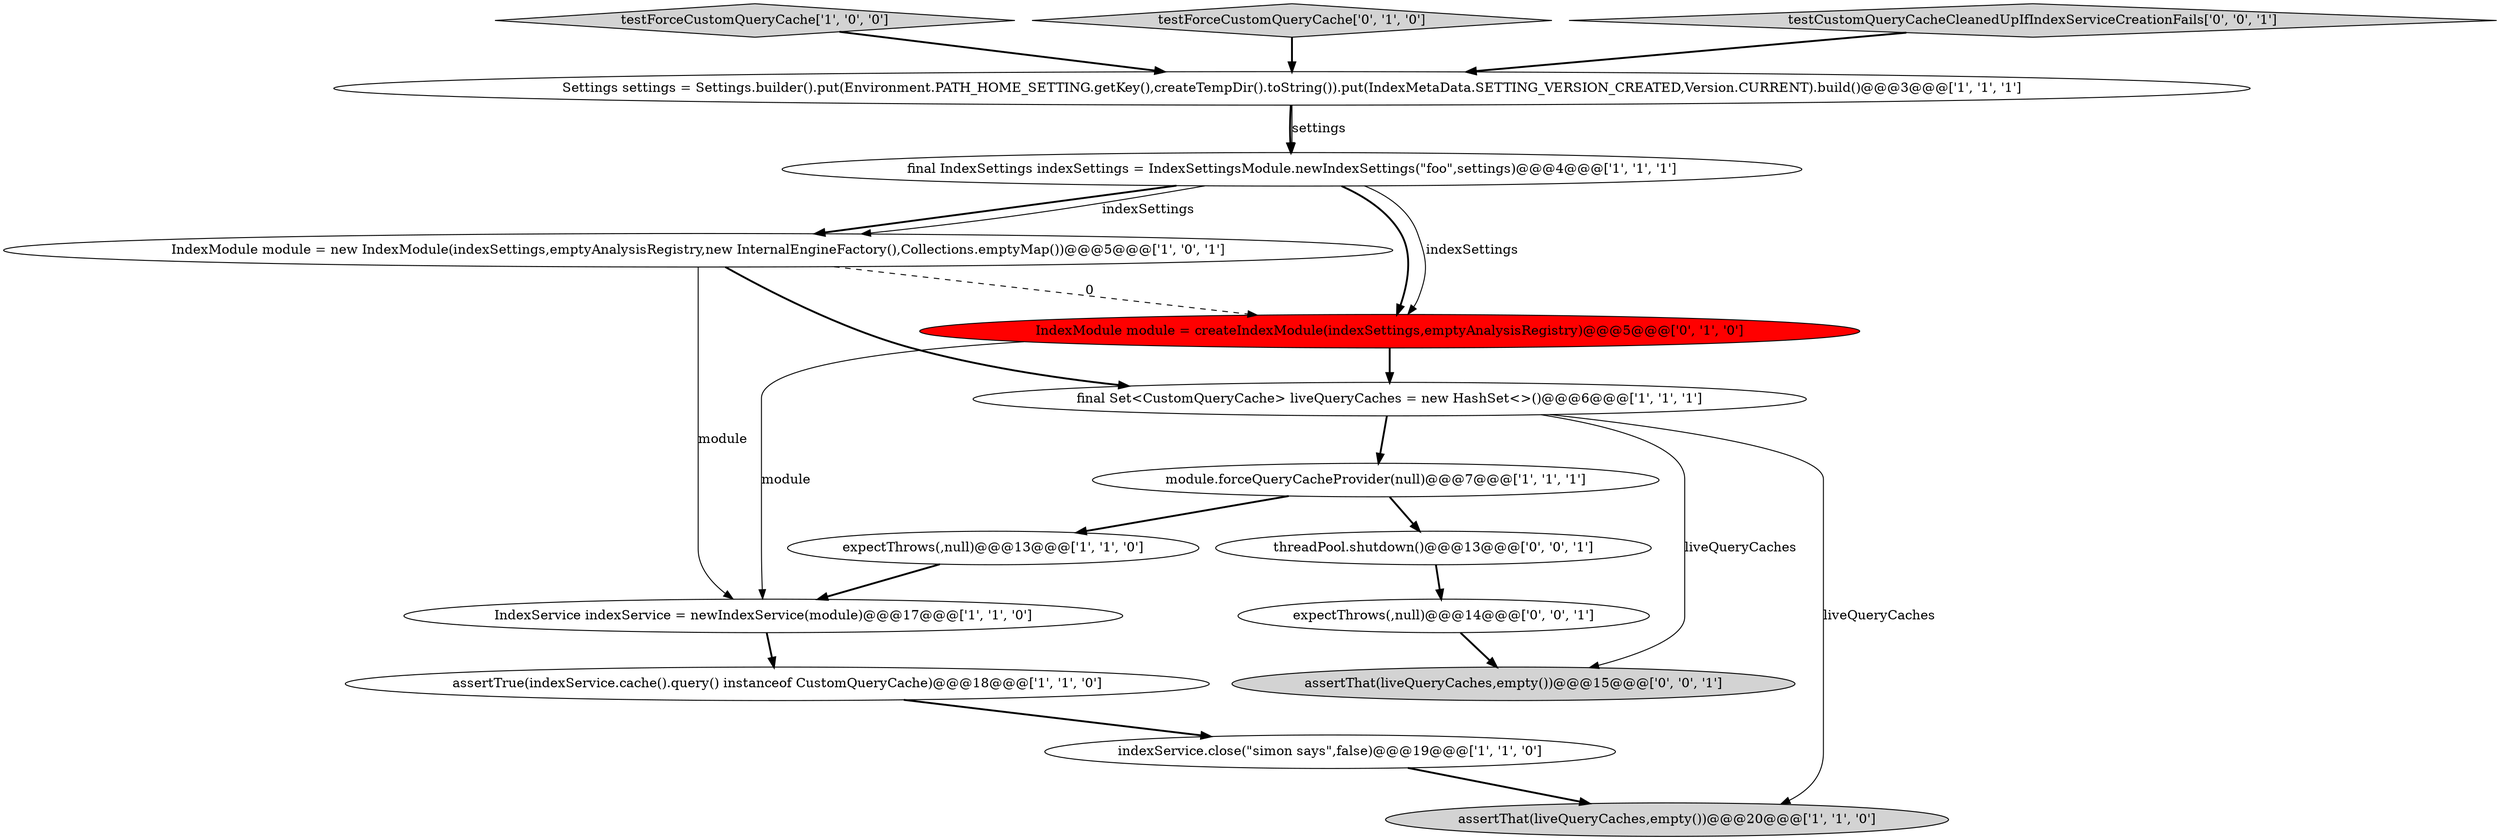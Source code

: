 digraph {
16 [style = filled, label = "assertThat(liveQueryCaches,empty())@@@15@@@['0', '0', '1']", fillcolor = lightgray, shape = ellipse image = "AAA0AAABBB3BBB"];
3 [style = filled, label = "indexService.close(\"simon says\",false)@@@19@@@['1', '1', '0']", fillcolor = white, shape = ellipse image = "AAA0AAABBB1BBB"];
0 [style = filled, label = "testForceCustomQueryCache['1', '0', '0']", fillcolor = lightgray, shape = diamond image = "AAA0AAABBB1BBB"];
7 [style = filled, label = "final IndexSettings indexSettings = IndexSettingsModule.newIndexSettings(\"foo\",settings)@@@4@@@['1', '1', '1']", fillcolor = white, shape = ellipse image = "AAA0AAABBB1BBB"];
14 [style = filled, label = "expectThrows(,null)@@@14@@@['0', '0', '1']", fillcolor = white, shape = ellipse image = "AAA0AAABBB3BBB"];
5 [style = filled, label = "Settings settings = Settings.builder().put(Environment.PATH_HOME_SETTING.getKey(),createTempDir().toString()).put(IndexMetaData.SETTING_VERSION_CREATED,Version.CURRENT).build()@@@3@@@['1', '1', '1']", fillcolor = white, shape = ellipse image = "AAA0AAABBB1BBB"];
9 [style = filled, label = "module.forceQueryCacheProvider(null)@@@7@@@['1', '1', '1']", fillcolor = white, shape = ellipse image = "AAA0AAABBB1BBB"];
1 [style = filled, label = "expectThrows(,null)@@@13@@@['1', '1', '0']", fillcolor = white, shape = ellipse image = "AAA0AAABBB1BBB"];
2 [style = filled, label = "IndexService indexService = newIndexService(module)@@@17@@@['1', '1', '0']", fillcolor = white, shape = ellipse image = "AAA0AAABBB1BBB"];
15 [style = filled, label = "threadPool.shutdown()@@@13@@@['0', '0', '1']", fillcolor = white, shape = ellipse image = "AAA0AAABBB3BBB"];
6 [style = filled, label = "final Set<CustomQueryCache> liveQueryCaches = new HashSet<>()@@@6@@@['1', '1', '1']", fillcolor = white, shape = ellipse image = "AAA0AAABBB1BBB"];
4 [style = filled, label = "assertThat(liveQueryCaches,empty())@@@20@@@['1', '1', '0']", fillcolor = lightgray, shape = ellipse image = "AAA0AAABBB1BBB"];
10 [style = filled, label = "assertTrue(indexService.cache().query() instanceof CustomQueryCache)@@@18@@@['1', '1', '0']", fillcolor = white, shape = ellipse image = "AAA0AAABBB1BBB"];
12 [style = filled, label = "testForceCustomQueryCache['0', '1', '0']", fillcolor = lightgray, shape = diamond image = "AAA0AAABBB2BBB"];
13 [style = filled, label = "testCustomQueryCacheCleanedUpIfIndexServiceCreationFails['0', '0', '1']", fillcolor = lightgray, shape = diamond image = "AAA0AAABBB3BBB"];
8 [style = filled, label = "IndexModule module = new IndexModule(indexSettings,emptyAnalysisRegistry,new InternalEngineFactory(),Collections.emptyMap())@@@5@@@['1', '0', '1']", fillcolor = white, shape = ellipse image = "AAA0AAABBB1BBB"];
11 [style = filled, label = "IndexModule module = createIndexModule(indexSettings,emptyAnalysisRegistry)@@@5@@@['0', '1', '0']", fillcolor = red, shape = ellipse image = "AAA1AAABBB2BBB"];
14->16 [style = bold, label=""];
7->11 [style = bold, label=""];
12->5 [style = bold, label=""];
8->2 [style = solid, label="module"];
7->11 [style = solid, label="indexSettings"];
15->14 [style = bold, label=""];
11->6 [style = bold, label=""];
10->3 [style = bold, label=""];
8->6 [style = bold, label=""];
7->8 [style = bold, label=""];
2->10 [style = bold, label=""];
3->4 [style = bold, label=""];
6->4 [style = solid, label="liveQueryCaches"];
6->16 [style = solid, label="liveQueryCaches"];
9->15 [style = bold, label=""];
7->8 [style = solid, label="indexSettings"];
13->5 [style = bold, label=""];
5->7 [style = bold, label=""];
1->2 [style = bold, label=""];
6->9 [style = bold, label=""];
9->1 [style = bold, label=""];
5->7 [style = solid, label="settings"];
8->11 [style = dashed, label="0"];
11->2 [style = solid, label="module"];
0->5 [style = bold, label=""];
}
